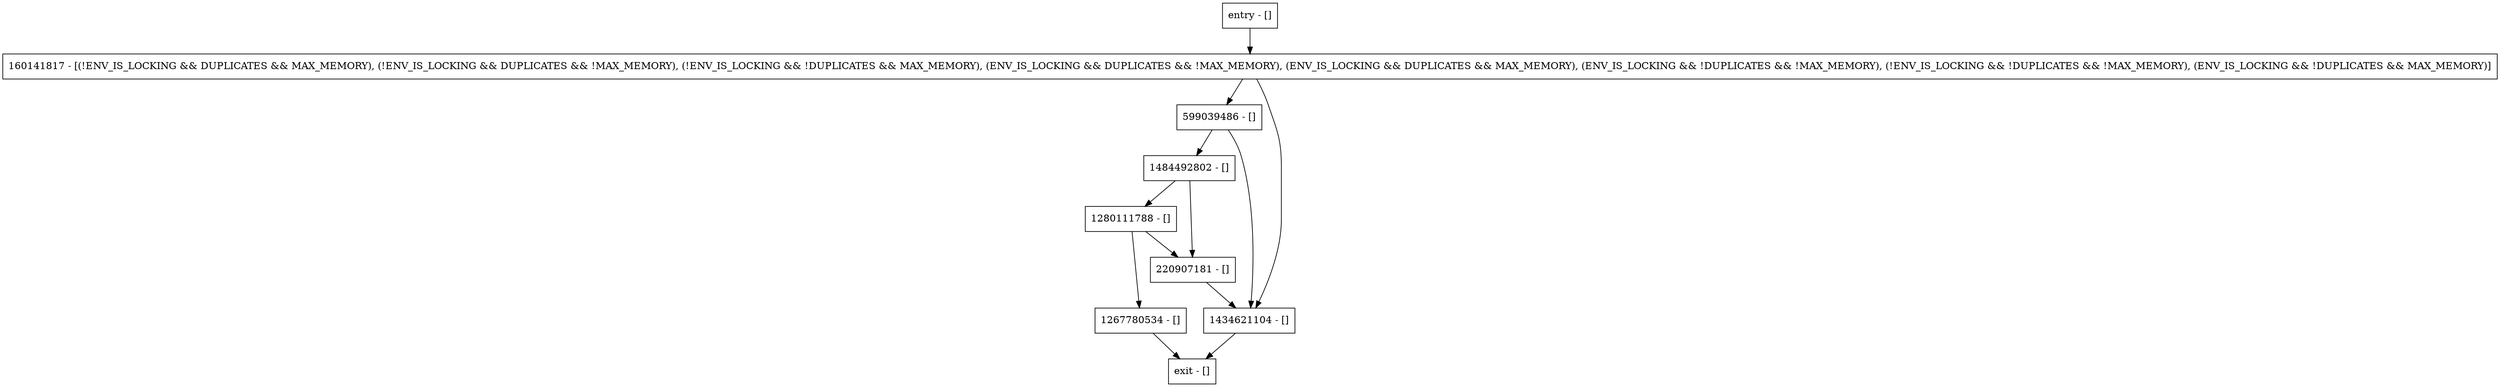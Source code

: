 digraph addBack {
node [shape=record];
entry [label="entry - []"];
exit [label="exit - []"];
1267780534 [label="1267780534 - []"];
599039486 [label="599039486 - []"];
1434621104 [label="1434621104 - []"];
1484492802 [label="1484492802 - []"];
160141817 [label="160141817 - [(!ENV_IS_LOCKING && DUPLICATES && MAX_MEMORY), (!ENV_IS_LOCKING && DUPLICATES && !MAX_MEMORY), (!ENV_IS_LOCKING && !DUPLICATES && MAX_MEMORY), (ENV_IS_LOCKING && DUPLICATES && !MAX_MEMORY), (ENV_IS_LOCKING && DUPLICATES && MAX_MEMORY), (ENV_IS_LOCKING && !DUPLICATES && !MAX_MEMORY), (!ENV_IS_LOCKING && !DUPLICATES && !MAX_MEMORY), (ENV_IS_LOCKING && !DUPLICATES && MAX_MEMORY)]"];
220907181 [label="220907181 - []"];
1280111788 [label="1280111788 - []"];
entry;
exit;
entry -> 160141817;
1267780534 -> exit;
599039486 -> 1434621104;
599039486 -> 1484492802;
1434621104 -> exit;
1484492802 -> 220907181;
1484492802 -> 1280111788;
160141817 -> 599039486;
160141817 -> 1434621104;
220907181 -> 1434621104;
1280111788 -> 1267780534;
1280111788 -> 220907181;
}
